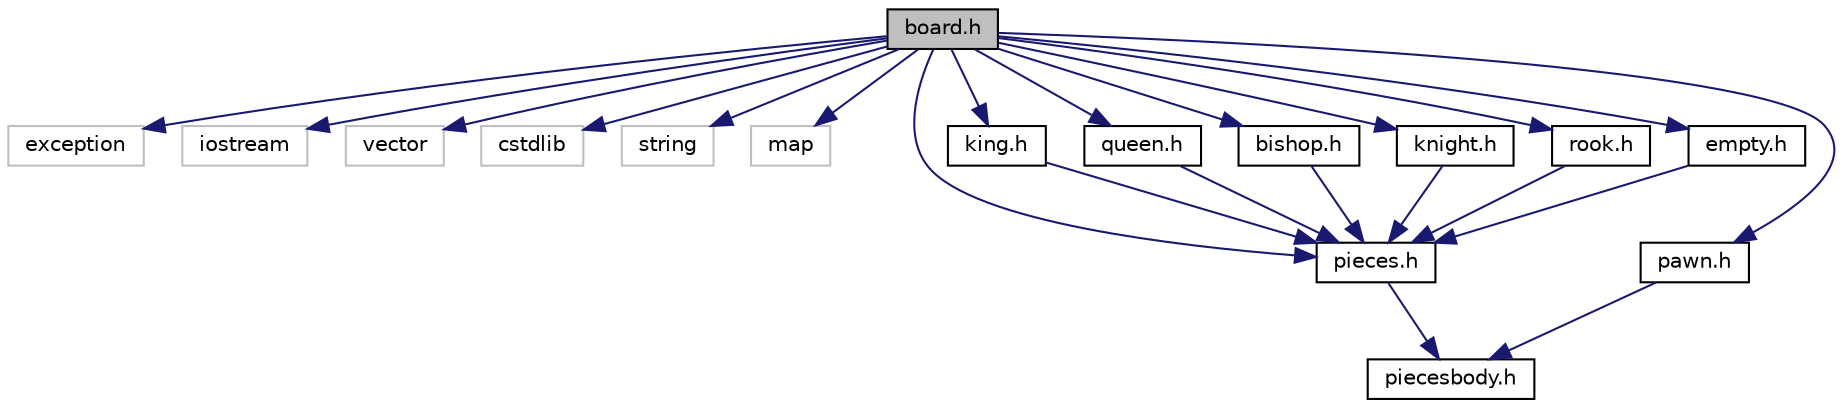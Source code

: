 digraph "board.h"
{
  edge [fontname="Helvetica",fontsize="10",labelfontname="Helvetica",labelfontsize="10"];
  node [fontname="Helvetica",fontsize="10",shape=record];
  Node1 [label="board.h",height=0.2,width=0.4,color="black", fillcolor="grey75", style="filled", fontcolor="black"];
  Node1 -> Node2 [color="midnightblue",fontsize="10",style="solid",fontname="Helvetica"];
  Node2 [label="exception",height=0.2,width=0.4,color="grey75", fillcolor="white", style="filled"];
  Node1 -> Node3 [color="midnightblue",fontsize="10",style="solid",fontname="Helvetica"];
  Node3 [label="iostream",height=0.2,width=0.4,color="grey75", fillcolor="white", style="filled"];
  Node1 -> Node4 [color="midnightblue",fontsize="10",style="solid",fontname="Helvetica"];
  Node4 [label="vector",height=0.2,width=0.4,color="grey75", fillcolor="white", style="filled"];
  Node1 -> Node5 [color="midnightblue",fontsize="10",style="solid",fontname="Helvetica"];
  Node5 [label="cstdlib",height=0.2,width=0.4,color="grey75", fillcolor="white", style="filled"];
  Node1 -> Node6 [color="midnightblue",fontsize="10",style="solid",fontname="Helvetica"];
  Node6 [label="string",height=0.2,width=0.4,color="grey75", fillcolor="white", style="filled"];
  Node1 -> Node7 [color="midnightblue",fontsize="10",style="solid",fontname="Helvetica"];
  Node7 [label="map",height=0.2,width=0.4,color="grey75", fillcolor="white", style="filled"];
  Node1 -> Node8 [color="midnightblue",fontsize="10",style="solid",fontname="Helvetica"];
  Node8 [label="pieces.h",height=0.2,width=0.4,color="black", fillcolor="white", style="filled",URL="$pieces_8h.html"];
  Node8 -> Node9 [color="midnightblue",fontsize="10",style="solid",fontname="Helvetica"];
  Node9 [label="piecesbody.h",height=0.2,width=0.4,color="black", fillcolor="white", style="filled",URL="$piecesbody_8h.html"];
  Node1 -> Node10 [color="midnightblue",fontsize="10",style="solid",fontname="Helvetica"];
  Node10 [label="king.h",height=0.2,width=0.4,color="black", fillcolor="white", style="filled",URL="$king_8h.html"];
  Node10 -> Node8 [color="midnightblue",fontsize="10",style="solid",fontname="Helvetica"];
  Node1 -> Node11 [color="midnightblue",fontsize="10",style="solid",fontname="Helvetica"];
  Node11 [label="queen.h",height=0.2,width=0.4,color="black", fillcolor="white", style="filled",URL="$queen_8h.html"];
  Node11 -> Node8 [color="midnightblue",fontsize="10",style="solid",fontname="Helvetica"];
  Node1 -> Node12 [color="midnightblue",fontsize="10",style="solid",fontname="Helvetica"];
  Node12 [label="bishop.h",height=0.2,width=0.4,color="black", fillcolor="white", style="filled",URL="$bishop_8h.html"];
  Node12 -> Node8 [color="midnightblue",fontsize="10",style="solid",fontname="Helvetica"];
  Node1 -> Node13 [color="midnightblue",fontsize="10",style="solid",fontname="Helvetica"];
  Node13 [label="knight.h",height=0.2,width=0.4,color="black", fillcolor="white", style="filled",URL="$knight_8h.html"];
  Node13 -> Node8 [color="midnightblue",fontsize="10",style="solid",fontname="Helvetica"];
  Node1 -> Node14 [color="midnightblue",fontsize="10",style="solid",fontname="Helvetica"];
  Node14 [label="rook.h",height=0.2,width=0.4,color="black", fillcolor="white", style="filled",URL="$rook_8h.html"];
  Node14 -> Node8 [color="midnightblue",fontsize="10",style="solid",fontname="Helvetica"];
  Node1 -> Node15 [color="midnightblue",fontsize="10",style="solid",fontname="Helvetica"];
  Node15 [label="pawn.h",height=0.2,width=0.4,color="black", fillcolor="white", style="filled",URL="$pawn_8h.html"];
  Node15 -> Node9 [color="midnightblue",fontsize="10",style="solid",fontname="Helvetica"];
  Node1 -> Node16 [color="midnightblue",fontsize="10",style="solid",fontname="Helvetica"];
  Node16 [label="empty.h",height=0.2,width=0.4,color="black", fillcolor="white", style="filled",URL="$empty_8h.html"];
  Node16 -> Node8 [color="midnightblue",fontsize="10",style="solid",fontname="Helvetica"];
}
